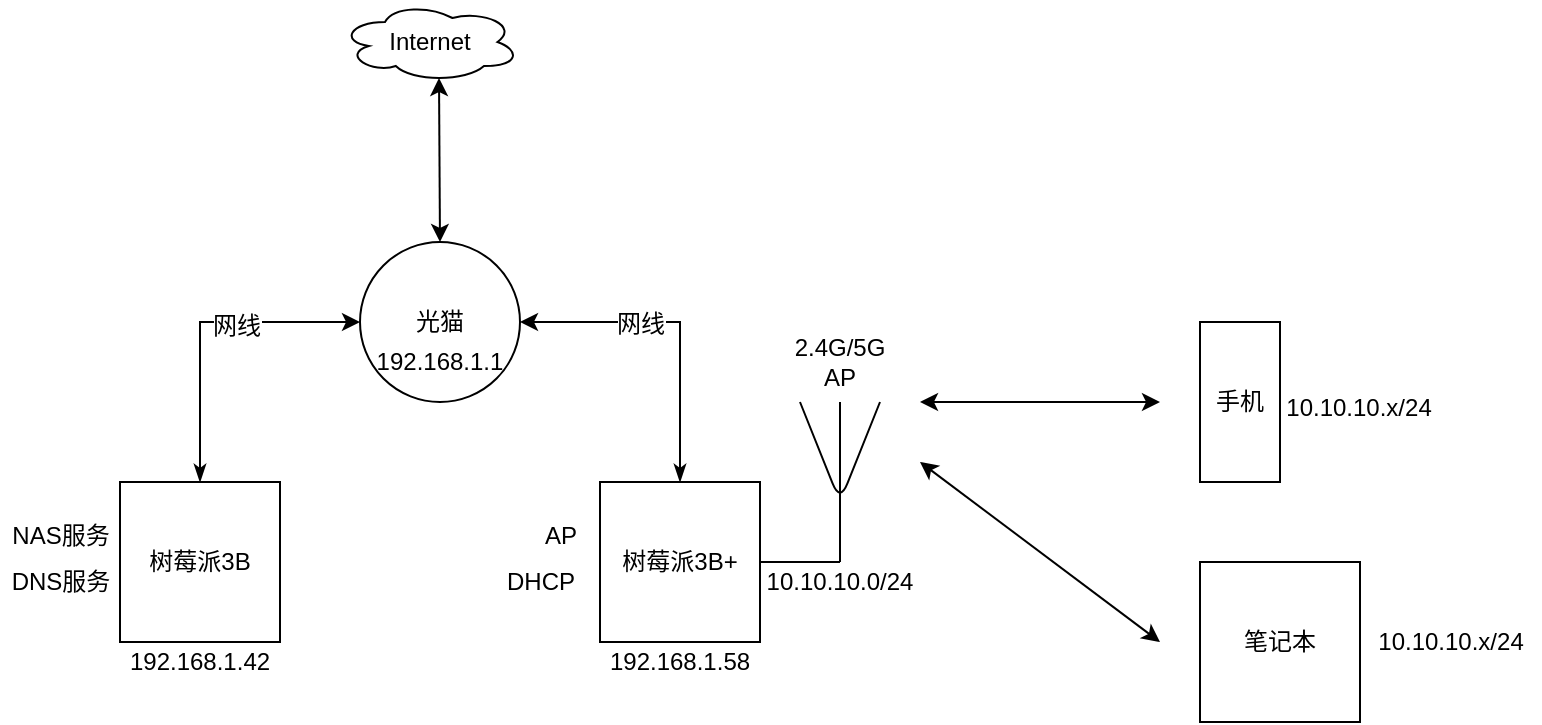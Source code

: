 <mxfile version="12.7.6" type="github" pages="3">
  <diagram id="Ho8N4EeAJC9536Kt4F_t" name="透明上网">
    <mxGraphModel dx="1186" dy="709" grid="1" gridSize="10" guides="1" tooltips="1" connect="1" arrows="1" fold="1" page="1" pageScale="1" pageWidth="1169" pageHeight="1654" math="0" shadow="0">
      <root>
        <mxCell id="klfLezQ_2T4cTrjZRQ1h-0" />
        <mxCell id="klfLezQ_2T4cTrjZRQ1h-1" parent="klfLezQ_2T4cTrjZRQ1h-0" />
        <mxCell id="klfLezQ_2T4cTrjZRQ1h-2" value="光猫" style="ellipse;whiteSpace=wrap;html=1;aspect=fixed;" parent="klfLezQ_2T4cTrjZRQ1h-1" vertex="1">
          <mxGeometry x="280" y="200" width="80" height="80" as="geometry" />
        </mxCell>
        <mxCell id="klfLezQ_2T4cTrjZRQ1h-3" value="Internet" style="ellipse;shape=cloud;whiteSpace=wrap;html=1;" parent="klfLezQ_2T4cTrjZRQ1h-1" vertex="1">
          <mxGeometry x="270" y="80" width="90" height="40" as="geometry" />
        </mxCell>
        <mxCell id="klfLezQ_2T4cTrjZRQ1h-5" value="" style="endArrow=classic;startArrow=classic;html=1;exitX=0.5;exitY=0;exitDx=0;exitDy=0;entryX=0.55;entryY=0.95;entryDx=0;entryDy=0;entryPerimeter=0;" parent="klfLezQ_2T4cTrjZRQ1h-1" source="klfLezQ_2T4cTrjZRQ1h-2" target="klfLezQ_2T4cTrjZRQ1h-3" edge="1">
          <mxGeometry width="50" height="50" relative="1" as="geometry">
            <mxPoint x="250" y="200" as="sourcePoint" />
            <mxPoint x="300" y="150" as="targetPoint" />
          </mxGeometry>
        </mxCell>
        <mxCell id="klfLezQ_2T4cTrjZRQ1h-8" style="edgeStyle=orthogonalEdgeStyle;rounded=0;orthogonalLoop=1;jettySize=auto;html=1;exitX=0.5;exitY=0;exitDx=0;exitDy=0;entryX=0;entryY=0.5;entryDx=0;entryDy=0;startArrow=classicThin;startFill=1;" parent="klfLezQ_2T4cTrjZRQ1h-1" source="klfLezQ_2T4cTrjZRQ1h-6" target="klfLezQ_2T4cTrjZRQ1h-2" edge="1">
          <mxGeometry relative="1" as="geometry" />
        </mxCell>
        <mxCell id="klfLezQ_2T4cTrjZRQ1h-11" value="网线" style="text;html=1;align=center;verticalAlign=middle;resizable=0;points=[];labelBackgroundColor=#ffffff;" parent="klfLezQ_2T4cTrjZRQ1h-8" vertex="1" connectable="0">
          <mxGeometry x="-0.025" y="-18" relative="1" as="geometry">
            <mxPoint as="offset" />
          </mxGeometry>
        </mxCell>
        <mxCell id="klfLezQ_2T4cTrjZRQ1h-6" value="树莓派3B" style="whiteSpace=wrap;html=1;aspect=fixed;" parent="klfLezQ_2T4cTrjZRQ1h-1" vertex="1">
          <mxGeometry x="160" y="320" width="80" height="80" as="geometry" />
        </mxCell>
        <mxCell id="klfLezQ_2T4cTrjZRQ1h-9" style="edgeStyle=orthogonalEdgeStyle;rounded=0;orthogonalLoop=1;jettySize=auto;html=1;exitX=0.5;exitY=0;exitDx=0;exitDy=0;entryX=1;entryY=0.5;entryDx=0;entryDy=0;startArrow=classicThin;startFill=1;" parent="klfLezQ_2T4cTrjZRQ1h-1" source="klfLezQ_2T4cTrjZRQ1h-7" target="klfLezQ_2T4cTrjZRQ1h-2" edge="1">
          <mxGeometry relative="1" as="geometry" />
        </mxCell>
        <mxCell id="klfLezQ_2T4cTrjZRQ1h-10" value="网线" style="text;html=1;align=center;verticalAlign=middle;resizable=0;points=[];labelBackgroundColor=#ffffff;" parent="klfLezQ_2T4cTrjZRQ1h-9" vertex="1" connectable="0">
          <mxGeometry x="-0.013" y="20" relative="1" as="geometry">
            <mxPoint as="offset" />
          </mxGeometry>
        </mxCell>
        <mxCell id="klfLezQ_2T4cTrjZRQ1h-7" value="树莓派3B+" style="whiteSpace=wrap;html=1;aspect=fixed;" parent="klfLezQ_2T4cTrjZRQ1h-1" vertex="1">
          <mxGeometry x="400" y="320" width="80" height="80" as="geometry" />
        </mxCell>
        <mxCell id="klfLezQ_2T4cTrjZRQ1h-12" value="192.168.1.1" style="text;html=1;strokeColor=none;fillColor=none;align=center;verticalAlign=middle;whiteSpace=wrap;rounded=0;" parent="klfLezQ_2T4cTrjZRQ1h-1" vertex="1">
          <mxGeometry x="300" y="250" width="40" height="20" as="geometry" />
        </mxCell>
        <mxCell id="klfLezQ_2T4cTrjZRQ1h-13" value="192.168.1.42" style="text;html=1;strokeColor=none;fillColor=none;align=center;verticalAlign=middle;whiteSpace=wrap;rounded=0;" parent="klfLezQ_2T4cTrjZRQ1h-1" vertex="1">
          <mxGeometry x="180" y="400" width="40" height="20" as="geometry" />
        </mxCell>
        <mxCell id="klfLezQ_2T4cTrjZRQ1h-14" value="192.168.1.58" style="text;html=1;strokeColor=none;fillColor=none;align=center;verticalAlign=middle;whiteSpace=wrap;rounded=0;" parent="klfLezQ_2T4cTrjZRQ1h-1" vertex="1">
          <mxGeometry x="420" y="400" width="40" height="20" as="geometry" />
        </mxCell>
        <mxCell id="klfLezQ_2T4cTrjZRQ1h-15" value="" style="endArrow=none;html=1;exitX=1;exitY=0.5;exitDx=0;exitDy=0;" parent="klfLezQ_2T4cTrjZRQ1h-1" source="klfLezQ_2T4cTrjZRQ1h-7" edge="1">
          <mxGeometry width="50" height="50" relative="1" as="geometry">
            <mxPoint x="480" y="380" as="sourcePoint" />
            <mxPoint x="520" y="360" as="targetPoint" />
          </mxGeometry>
        </mxCell>
        <mxCell id="klfLezQ_2T4cTrjZRQ1h-16" value="" style="endArrow=none;html=1;" parent="klfLezQ_2T4cTrjZRQ1h-1" edge="1">
          <mxGeometry width="50" height="50" relative="1" as="geometry">
            <mxPoint x="520" y="360" as="sourcePoint" />
            <mxPoint x="520" y="280" as="targetPoint" />
          </mxGeometry>
        </mxCell>
        <mxCell id="klfLezQ_2T4cTrjZRQ1h-18" value="" style="endArrow=none;html=1;" parent="klfLezQ_2T4cTrjZRQ1h-1" edge="1">
          <mxGeometry width="50" height="50" relative="1" as="geometry">
            <mxPoint x="500" y="280" as="sourcePoint" />
            <mxPoint x="540" y="280" as="targetPoint" />
            <Array as="points">
              <mxPoint x="520" y="330" />
            </Array>
          </mxGeometry>
        </mxCell>
        <mxCell id="klfLezQ_2T4cTrjZRQ1h-19" value="2.4G/5G &lt;br&gt;AP" style="text;html=1;strokeColor=none;fillColor=none;align=center;verticalAlign=middle;whiteSpace=wrap;rounded=0;" parent="klfLezQ_2T4cTrjZRQ1h-1" vertex="1">
          <mxGeometry x="500" y="250" width="40" height="20" as="geometry" />
        </mxCell>
        <mxCell id="klfLezQ_2T4cTrjZRQ1h-22" value="10.10.10.0/24" style="text;html=1;strokeColor=none;fillColor=none;align=center;verticalAlign=middle;whiteSpace=wrap;rounded=0;" parent="klfLezQ_2T4cTrjZRQ1h-1" vertex="1">
          <mxGeometry x="500" y="360" width="40" height="20" as="geometry" />
        </mxCell>
        <mxCell id="klfLezQ_2T4cTrjZRQ1h-23" value="手机" style="rounded=0;whiteSpace=wrap;html=1;" parent="klfLezQ_2T4cTrjZRQ1h-1" vertex="1">
          <mxGeometry x="700" y="240" width="40" height="80" as="geometry" />
        </mxCell>
        <mxCell id="klfLezQ_2T4cTrjZRQ1h-24" value="笔记本" style="whiteSpace=wrap;html=1;aspect=fixed;" parent="klfLezQ_2T4cTrjZRQ1h-1" vertex="1">
          <mxGeometry x="700" y="360" width="80" height="80" as="geometry" />
        </mxCell>
        <mxCell id="klfLezQ_2T4cTrjZRQ1h-26" value="" style="endArrow=classic;startArrow=classic;html=1;" parent="klfLezQ_2T4cTrjZRQ1h-1" edge="1">
          <mxGeometry width="50" height="50" relative="1" as="geometry">
            <mxPoint x="560" y="280" as="sourcePoint" />
            <mxPoint x="680" y="280" as="targetPoint" />
          </mxGeometry>
        </mxCell>
        <mxCell id="klfLezQ_2T4cTrjZRQ1h-27" value="" style="endArrow=classic;startArrow=classic;html=1;" parent="klfLezQ_2T4cTrjZRQ1h-1" edge="1">
          <mxGeometry width="50" height="50" relative="1" as="geometry">
            <mxPoint x="560" y="310" as="sourcePoint" />
            <mxPoint x="680" y="400" as="targetPoint" />
          </mxGeometry>
        </mxCell>
        <mxCell id="klfLezQ_2T4cTrjZRQ1h-28" value="10.10.10.x/24" style="text;html=1;align=center;verticalAlign=middle;resizable=0;points=[];autosize=1;" parent="klfLezQ_2T4cTrjZRQ1h-1" vertex="1">
          <mxGeometry x="734" y="273" width="90" height="20" as="geometry" />
        </mxCell>
        <mxCell id="klfLezQ_2T4cTrjZRQ1h-29" value="10.10.10.x/24" style="text;html=1;align=center;verticalAlign=middle;resizable=0;points=[];autosize=1;" parent="klfLezQ_2T4cTrjZRQ1h-1" vertex="1">
          <mxGeometry x="780" y="390" width="90" height="20" as="geometry" />
        </mxCell>
        <mxCell id="klfLezQ_2T4cTrjZRQ1h-34" value="NAS服务" style="text;html=1;align=center;verticalAlign=middle;resizable=0;points=[];autosize=1;" parent="klfLezQ_2T4cTrjZRQ1h-1" vertex="1">
          <mxGeometry x="100" y="337" width="60" height="20" as="geometry" />
        </mxCell>
        <mxCell id="klfLezQ_2T4cTrjZRQ1h-35" value="DNS服务" style="text;html=1;align=center;verticalAlign=middle;resizable=0;points=[];autosize=1;" parent="klfLezQ_2T4cTrjZRQ1h-1" vertex="1">
          <mxGeometry x="100" y="360" width="60" height="20" as="geometry" />
        </mxCell>
        <mxCell id="klfLezQ_2T4cTrjZRQ1h-36" value="AP" style="text;html=1;align=center;verticalAlign=middle;resizable=0;points=[];autosize=1;" parent="klfLezQ_2T4cTrjZRQ1h-1" vertex="1">
          <mxGeometry x="365" y="337" width="30" height="20" as="geometry" />
        </mxCell>
        <mxCell id="klfLezQ_2T4cTrjZRQ1h-39" value="DHCP" style="text;html=1;align=center;verticalAlign=middle;resizable=0;points=[];autosize=1;" parent="klfLezQ_2T4cTrjZRQ1h-1" vertex="1">
          <mxGeometry x="345" y="360" width="50" height="20" as="geometry" />
        </mxCell>
      </root>
    </mxGraphModel>
  </diagram>
  <diagram id="70CzTNJzPNa80F-RPJiq" name="SCADA总览">
    <mxGraphModel dx="1186" dy="709" grid="1" gridSize="10" guides="1" tooltips="1" connect="1" arrows="1" fold="1" page="1" pageScale="1" pageWidth="1169" pageHeight="1654" math="0" shadow="0">
      <root>
        <mxCell id="0" />
        <mxCell id="1" parent="0" />
        <mxCell id="4IvTUrVCET20nHq62nAl-128" value="" style="rounded=0;whiteSpace=wrap;html=1;strokeColor=#000000;fillColor=#ffffff;fontSize=13;fontColor=#000000;align=left;" parent="1" vertex="1">
          <mxGeometry x="640" y="680" width="280" height="200" as="geometry" />
        </mxCell>
        <mxCell id="4IvTUrVCET20nHq62nAl-6" value="历史数据库" style="shape=cylinder;whiteSpace=wrap;html=1;boundedLbl=1;backgroundOutline=1;fillColor=#cce5ff;strokeColor=#36393d;fontSize=10;" parent="1" vertex="1">
          <mxGeometry x="170" y="860" width="80" height="60" as="geometry" />
        </mxCell>
        <mxCell id="4IvTUrVCET20nHq62nAl-30" value="数据总线1～n" style="text;html=1;strokeColor=none;fillColor=none;align=center;verticalAlign=middle;whiteSpace=wrap;rounded=0;fontSize=11;" parent="1" vertex="1">
          <mxGeometry x="40" y="580" width="90" height="20" as="geometry" />
        </mxCell>
        <mxCell id="4IvTUrVCET20nHq62nAl-36" value="消息交换总线" style="text;html=1;strokeColor=none;fillColor=none;align=center;verticalAlign=middle;whiteSpace=wrap;rounded=0;fontSize=11;" parent="1" vertex="1">
          <mxGeometry x="40" y="500" width="80" height="20" as="geometry" />
        </mxCell>
        <mxCell id="4IvTUrVCET20nHq62nAl-46" value="" style="shape=link;html=1;startArrow=classicThin;startFill=1;endArrow=classicThin;endFill=1;strokeColor=#b85450;fontSize=13;fillColor=#f8cecc;strokeWidth=2;" parent="1" edge="1">
          <mxGeometry width="50" height="50" relative="1" as="geometry">
            <mxPoint x="80" y="520" as="sourcePoint" />
            <mxPoint x="960" y="520" as="targetPoint" />
          </mxGeometry>
        </mxCell>
        <mxCell id="4IvTUrVCET20nHq62nAl-47" value="" style="endArrow=classic;html=1;strokeColor=#000000;fontSize=13;exitX=0.75;exitY=0;exitDx=0;exitDy=0;strokeWidth=2;" parent="1" source="4IvTUrVCET20nHq62nAl-26" edge="1">
          <mxGeometry width="50" height="50" relative="1" as="geometry">
            <mxPoint x="700" y="710" as="sourcePoint" />
            <mxPoint x="720" y="600" as="targetPoint" />
          </mxGeometry>
        </mxCell>
        <mxCell id="4IvTUrVCET20nHq62nAl-51" value="" style="endArrow=classic;startArrow=classic;html=1;strokeColor=#000000;fontSize=13;exitX=0.75;exitY=0;exitDx=0;exitDy=0;strokeWidth=2;" parent="1" source="4IvTUrVCET20nHq62nAl-5" edge="1">
          <mxGeometry width="50" height="50" relative="1" as="geometry">
            <mxPoint x="780" y="690" as="sourcePoint" />
            <mxPoint x="800" y="600" as="targetPoint" />
          </mxGeometry>
        </mxCell>
        <mxCell id="4IvTUrVCET20nHq62nAl-52" value="" style="endArrow=classic;startArrow=classic;html=1;strokeColor=#000000;fontSize=13;exitX=0.75;exitY=0;exitDx=0;exitDy=0;strokeWidth=2;" parent="1" source="4IvTUrVCET20nHq62nAl-4" edge="1">
          <mxGeometry width="50" height="50" relative="1" as="geometry">
            <mxPoint x="860" y="690" as="sourcePoint" />
            <mxPoint x="880" y="600" as="targetPoint" />
          </mxGeometry>
        </mxCell>
        <mxCell id="4IvTUrVCET20nHq62nAl-94" style="edgeStyle=orthogonalEdgeStyle;rounded=0;jumpStyle=arc;jumpSize=12;orthogonalLoop=1;jettySize=auto;html=1;exitX=0.5;exitY=1;exitDx=0;exitDy=0;entryX=0.25;entryY=0;entryDx=0;entryDy=0;startArrow=classicThin;startFill=1;endArrow=classicThin;endFill=1;strokeColor=#d79b00;fontSize=12;fillColor=#ffe6cc;strokeWidth=2;" parent="1" source="4IvTUrVCET20nHq62nAl-53" edge="1">
          <mxGeometry relative="1" as="geometry">
            <mxPoint x="160" y="760" as="targetPoint" />
          </mxGeometry>
        </mxCell>
        <mxCell id="4IvTUrVCET20nHq62nAl-54" value="" style="endArrow=classic;html=1;strokeColor=#000000;fontSize=13;entryX=0.25;entryY=0;entryDx=0;entryDy=0;strokeWidth=2;" parent="1" target="4IvTUrVCET20nHq62nAl-53" edge="1">
          <mxGeometry width="50" height="50" relative="1" as="geometry">
            <mxPoint x="140" y="600" as="sourcePoint" />
            <mxPoint x="230" y="620" as="targetPoint" />
          </mxGeometry>
        </mxCell>
        <mxCell id="4IvTUrVCET20nHq62nAl-93" style="edgeStyle=orthogonalEdgeStyle;rounded=0;jumpStyle=arc;jumpSize=12;orthogonalLoop=1;jettySize=auto;html=1;exitX=0.5;exitY=1;exitDx=0;exitDy=0;entryX=0.75;entryY=0;entryDx=0;entryDy=0;startArrow=classicThin;startFill=1;endArrow=classicThin;endFill=1;strokeColor=#d79b00;fontSize=12;fillColor=#ffe6cc;strokeWidth=2;" parent="1" source="4IvTUrVCET20nHq62nAl-55" edge="1">
          <mxGeometry relative="1" as="geometry">
            <mxPoint x="280" y="760" as="targetPoint" />
          </mxGeometry>
        </mxCell>
        <mxCell id="4IvTUrVCET20nHq62nAl-84" style="edgeStyle=orthogonalEdgeStyle;rounded=0;jumpStyle=arc;jumpSize=12;orthogonalLoop=1;jettySize=auto;html=1;exitX=0.25;exitY=0;exitDx=0;exitDy=0;entryX=0.25;entryY=1;entryDx=0;entryDy=0;startArrow=classicThin;startFill=1;endArrow=classicThin;endFill=1;strokeColor=#97D077;fontSize=21;fillColor=#cdeb8b;strokeWidth=2;" parent="1" source="4IvTUrVCET20nHq62nAl-66" target="4IvTUrVCET20nHq62nAl-78" edge="1">
          <mxGeometry relative="1" as="geometry" />
        </mxCell>
        <mxCell id="4IvTUrVCET20nHq62nAl-87" value="http" style="text;html=1;align=center;verticalAlign=middle;resizable=0;points=[];labelBackgroundColor=#ffffff;fontSize=12;fontColor=#97D077;" parent="4IvTUrVCET20nHq62nAl-84" vertex="1" connectable="0">
          <mxGeometry x="0.314" y="2" relative="1" as="geometry">
            <mxPoint x="2" y="9" as="offset" />
          </mxGeometry>
        </mxCell>
        <mxCell id="4IvTUrVCET20nHq62nAl-66" value="HMI" style="rounded=1;whiteSpace=wrap;html=1;strokeColor=#000000;fillColor=#ffffff;fontSize=21;" parent="1" vertex="1">
          <mxGeometry x="440" y="880" width="160" height="40" as="geometry" />
        </mxCell>
        <mxCell id="4IvTUrVCET20nHq62nAl-68" value="" style="shape=link;html=1;startArrow=classicThin;startFill=1;endArrow=classicThin;endFill=1;strokeColor=#000000;fontSize=10;strokeWidth=2;" parent="1" edge="1">
          <mxGeometry width="50" height="50" relative="1" as="geometry">
            <mxPoint x="960" y="600" as="sourcePoint" />
            <mxPoint x="80" y="600" as="targetPoint" />
          </mxGeometry>
        </mxCell>
        <mxCell id="4IvTUrVCET20nHq62nAl-89" value="" style="shape=umlActor;verticalLabelPosition=bottom;labelBackgroundColor=#ffffff;verticalAlign=top;html=1;outlineConnect=0;strokeColor=#000000;fillColor=#ffffff;fontSize=12;" parent="1" vertex="1">
          <mxGeometry x="450" y="890" width="10" height="20" as="geometry" />
        </mxCell>
        <mxCell id="4IvTUrVCET20nHq62nAl-56" value="" style="endArrow=classic;html=1;strokeColor=#b85450;fontSize=11;entryX=0.5;entryY=0;entryDx=0;entryDy=0;fillColor=#f8cecc;jumpStyle=arc;jumpSize=12;startArrow=classicThin;startFill=1;strokeWidth=2;" parent="1" target="4IvTUrVCET20nHq62nAl-55" edge="1">
          <mxGeometry width="50" height="50" relative="1" as="geometry">
            <mxPoint x="280" y="520" as="sourcePoint" />
            <mxPoint x="300" y="610" as="targetPoint" />
          </mxGeometry>
        </mxCell>
        <mxCell id="4IvTUrVCET20nHq62nAl-48" value="" style="endArrow=classic;startArrow=classic;html=1;strokeColor=#b85450;fontSize=13;exitX=0.75;exitY=0;exitDx=0;exitDy=0;fillColor=#f8cecc;jumpStyle=arc;jumpSize=12;strokeWidth=2;" parent="1" source="4IvTUrVCET20nHq62nAl-128" edge="1">
          <mxGeometry width="50" height="50" relative="1" as="geometry">
            <mxPoint x="620" y="700" as="sourcePoint" />
            <mxPoint x="850" y="520" as="targetPoint" />
          </mxGeometry>
        </mxCell>
        <mxCell id="4IvTUrVCET20nHq62nAl-92" style="edgeStyle=orthogonalEdgeStyle;rounded=0;jumpStyle=arc;jumpSize=12;orthogonalLoop=1;jettySize=auto;html=1;exitX=0;exitY=0.5;exitDx=0;exitDy=0;entryX=1;entryY=0.5;entryDx=0;entryDy=0;startArrow=classicThin;startFill=1;endArrow=classicThin;endFill=1;strokeColor=#d79b00;fontSize=12;fillColor=#ffe6cc;strokeWidth=2;" parent="1" source="4IvTUrVCET20nHq62nAl-78" target="4IvTUrVCET20nHq62nAl-95" edge="1">
          <mxGeometry relative="1" as="geometry">
            <mxPoint x="340" y="780" as="targetPoint" />
          </mxGeometry>
        </mxCell>
        <mxCell id="4IvTUrVCET20nHq62nAl-96" style="edgeStyle=orthogonalEdgeStyle;rounded=0;jumpStyle=arc;jumpSize=12;orthogonalLoop=1;jettySize=auto;html=1;exitX=0.5;exitY=1;exitDx=0;exitDy=0;entryX=0.5;entryY=0;entryDx=0;entryDy=0;startArrow=classicThin;startFill=1;endArrow=classicThin;endFill=1;strokeColor=#7EA6E0;fontSize=12;fillColor=#cce5ff;strokeWidth=2;" parent="1" source="4IvTUrVCET20nHq62nAl-95" target="4IvTUrVCET20nHq62nAl-6" edge="1">
          <mxGeometry relative="1" as="geometry" />
        </mxCell>
        <mxCell id="4IvTUrVCET20nHq62nAl-95" value="ORM数据库模型" style="shape=parallelogram;perimeter=parallelogramPerimeter;whiteSpace=wrap;html=1;strokeColor=#d79b00;fillColor=#ffe6cc;fontSize=12;" parent="1" vertex="1">
          <mxGeometry x="110" y="760" width="200" height="40" as="geometry" />
        </mxCell>
        <mxCell id="4IvTUrVCET20nHq62nAl-97" value="" style="endArrow=classic;startArrow=classic;html=1;strokeColor=#b85450;fontSize=12;exitX=0.5;exitY=0;exitDx=0;exitDy=0;fillColor=#f8cecc;jumpStyle=arc;jumpSize=12;strokeWidth=2;" parent="1" source="4IvTUrVCET20nHq62nAl-53" edge="1">
          <mxGeometry width="50" height="50" relative="1" as="geometry">
            <mxPoint x="170" y="610" as="sourcePoint" />
            <mxPoint x="160" y="520" as="targetPoint" />
          </mxGeometry>
        </mxCell>
        <mxCell id="4IvTUrVCET20nHq62nAl-110" value="" style="shape=link;html=1;startArrow=classicThin;startFill=1;endArrow=classicThin;endFill=1;strokeColor=#7EA6E0;strokeWidth=2;fontSize=10;fontColor=#97D077;fillColor=#cdeb8b;" parent="1" edge="1">
          <mxGeometry width="50" height="50" relative="1" as="geometry">
            <mxPoint x="960" y="440" as="sourcePoint" />
            <mxPoint x="80" y="440" as="targetPoint" />
          </mxGeometry>
        </mxCell>
        <mxCell id="4IvTUrVCET20nHq62nAl-111" value="日志总线" style="text;html=1;strokeColor=none;fillColor=none;align=center;verticalAlign=middle;whiteSpace=wrap;rounded=0;fontSize=10;fontColor=#000000;" parent="1" vertex="1">
          <mxGeometry x="70" y="420" width="50" height="20" as="geometry" />
        </mxCell>
        <mxCell id="4IvTUrVCET20nHq62nAl-113" value="" style="group" parent="1" vertex="1" connectable="0">
          <mxGeometry x="200" y="320" width="80" height="40" as="geometry" />
        </mxCell>
        <mxCell id="4IvTUrVCET20nHq62nAl-98" value="任务管理器" style="rounded=0;whiteSpace=wrap;html=1;strokeColor=#000000;fillColor=#ffffff;fontSize=10;" parent="4IvTUrVCET20nHq62nAl-113" vertex="1">
          <mxGeometry width="80" height="40" as="geometry" />
        </mxCell>
        <mxCell id="4IvTUrVCET20nHq62nAl-103" value="" style="rounded=0;whiteSpace=wrap;html=1;strokeColor=#7700CC;fillColor=#9933FF;fontSize=12;fontColor=#ffffff;" parent="4IvTUrVCET20nHq62nAl-113" vertex="1">
          <mxGeometry width="10" height="10" as="geometry" />
        </mxCell>
        <mxCell id="4IvTUrVCET20nHq62nAl-114" value="" style="group" parent="1" vertex="1" connectable="0">
          <mxGeometry x="120" y="680" width="80" height="40" as="geometry" />
        </mxCell>
        <mxCell id="4IvTUrVCET20nHq62nAl-53" value="&lt;p style=&quot;line-height: 0%&quot;&gt;&lt;br&gt;&lt;/p&gt;&lt;p style=&quot;line-height: 100%&quot;&gt;数据点采集器&lt;br style=&quot;font-size: 10px&quot;&gt;1～n&lt;/p&gt;" style="rounded=0;whiteSpace=wrap;html=1;strokeColor=#000000;fillColor=#ffffff;fontSize=10;spacing=2;" parent="4IvTUrVCET20nHq62nAl-114" vertex="1">
          <mxGeometry width="80" height="40" as="geometry" />
        </mxCell>
        <mxCell id="4IvTUrVCET20nHq62nAl-104" value="" style="rounded=0;whiteSpace=wrap;html=1;strokeColor=none;fillColor=#7EA6E0;fontSize=12;fontColor=#ffffff;" parent="4IvTUrVCET20nHq62nAl-114" vertex="1">
          <mxGeometry width="10" height="10" as="geometry" />
        </mxCell>
        <mxCell id="4IvTUrVCET20nHq62nAl-115" value="" style="group" parent="1" vertex="1" connectable="0">
          <mxGeometry x="240" y="680" width="80" height="40" as="geometry" />
        </mxCell>
        <mxCell id="4IvTUrVCET20nHq62nAl-55" value="数据点监视器" style="rounded=0;whiteSpace=wrap;html=1;strokeColor=#000000;fillColor=#ffffff;fontSize=10;" parent="4IvTUrVCET20nHq62nAl-115" vertex="1">
          <mxGeometry width="80" height="40" as="geometry" />
        </mxCell>
        <mxCell id="4IvTUrVCET20nHq62nAl-105" value="" style="rounded=0;whiteSpace=wrap;html=1;strokeColor=none;fillColor=#7EA6E0;fontSize=12;fontColor=#ffffff;" parent="4IvTUrVCET20nHq62nAl-115" vertex="1">
          <mxGeometry width="10" height="10" as="geometry" />
        </mxCell>
        <mxCell id="4IvTUrVCET20nHq62nAl-116" value="" style="group" parent="1" vertex="1" connectable="0">
          <mxGeometry x="440" y="740" width="160" height="80" as="geometry" />
        </mxCell>
        <mxCell id="4IvTUrVCET20nHq62nAl-86" value="" style="group" parent="4IvTUrVCET20nHq62nAl-116" vertex="1" connectable="0">
          <mxGeometry width="160" height="80" as="geometry" />
        </mxCell>
        <mxCell id="4IvTUrVCET20nHq62nAl-78" value="" style="rounded=0;whiteSpace=wrap;html=1;strokeColor=#000000;fillColor=#ffffff;fontSize=21;" parent="4IvTUrVCET20nHq62nAl-86" vertex="1">
          <mxGeometry width="160" height="80" as="geometry" />
        </mxCell>
        <mxCell id="4IvTUrVCET20nHq62nAl-79" value="web&amp;nbsp;socket" style="shape=step;perimeter=stepPerimeter;whiteSpace=wrap;html=1;fixedSize=1;strokeColor=#9673a6;fillColor=#e1d5e7;fontSize=13;" parent="4IvTUrVCET20nHq62nAl-86" vertex="1">
          <mxGeometry x="20" y="26.667" width="120" height="26.667" as="geometry" />
        </mxCell>
        <mxCell id="4IvTUrVCET20nHq62nAl-85" value="web server" style="text;html=1;strokeColor=none;fillColor=none;align=center;verticalAlign=middle;whiteSpace=wrap;rounded=0;fontSize=12;" parent="4IvTUrVCET20nHq62nAl-86" vertex="1">
          <mxGeometry x="90" y="60" width="70" height="20" as="geometry" />
        </mxCell>
        <mxCell id="4IvTUrVCET20nHq62nAl-106" value="" style="rounded=0;whiteSpace=wrap;html=1;strokeColor=none;fillColor=#97D077;fontSize=12;" parent="4IvTUrVCET20nHq62nAl-86" vertex="1">
          <mxGeometry width="10" height="10" as="geometry" />
        </mxCell>
        <mxCell id="4IvTUrVCET20nHq62nAl-118" style="edgeStyle=orthogonalEdgeStyle;rounded=0;jumpStyle=arc;jumpSize=12;orthogonalLoop=1;jettySize=auto;html=1;startArrow=classicThin;startFill=1;endArrow=classicThin;endFill=1;strokeColor=#7EA6E0;strokeWidth=2;fontSize=10;fontColor=#000000;dashed=1;dashPattern=1 1;exitX=0.75;exitY=0;exitDx=0;exitDy=0;" parent="1" source="4IvTUrVCET20nHq62nAl-79" edge="1">
          <mxGeometry relative="1" as="geometry">
            <mxPoint x="550" y="440" as="targetPoint" />
            <mxPoint x="600" y="700" as="sourcePoint" />
          </mxGeometry>
        </mxCell>
        <mxCell id="4IvTUrVCET20nHq62nAl-119" style="edgeStyle=orthogonalEdgeStyle;rounded=0;jumpStyle=arc;jumpSize=12;orthogonalLoop=1;jettySize=auto;html=1;startArrow=none;startFill=0;endArrow=classicThin;endFill=1;strokeColor=#7EA6E0;strokeWidth=2;fontSize=10;fontColor=#000000;exitX=0.75;exitY=0;exitDx=0;exitDy=0;" parent="1" source="4IvTUrVCET20nHq62nAl-53" edge="1">
          <mxGeometry relative="1" as="geometry">
            <mxPoint x="180" y="440" as="targetPoint" />
            <mxPoint x="130" y="660" as="sourcePoint" />
          </mxGeometry>
        </mxCell>
        <mxCell id="4IvTUrVCET20nHq62nAl-121" style="edgeStyle=orthogonalEdgeStyle;rounded=0;jumpStyle=arc;jumpSize=12;orthogonalLoop=1;jettySize=auto;html=1;exitX=0.75;exitY=0;exitDx=0;exitDy=0;startArrow=none;startFill=0;endArrow=classicThin;endFill=1;strokeColor=#7EA6E0;strokeWidth=2;fontSize=10;fontColor=#000000;" parent="1" source="4IvTUrVCET20nHq62nAl-55" edge="1">
          <mxGeometry relative="1" as="geometry">
            <mxPoint x="300" y="440" as="targetPoint" />
          </mxGeometry>
        </mxCell>
        <mxCell id="4IvTUrVCET20nHq62nAl-123" value="" style="rounded=0;whiteSpace=wrap;html=1;strokeColor=none;fillColor=#aa00ff;fontSize=12;fontColor=#ffffff;" parent="1" vertex="1">
          <mxGeometry x="770" y="325" width="40" height="10" as="geometry" />
        </mxCell>
        <mxCell id="4IvTUrVCET20nHq62nAl-124" value="内建任务" style="text;html=1;strokeColor=none;fillColor=none;align=left;verticalAlign=middle;whiteSpace=wrap;rounded=0;fontSize=10;fontColor=#000000;" parent="1" vertex="1">
          <mxGeometry x="820" y="320" width="60" height="20" as="geometry" />
        </mxCell>
        <mxCell id="4IvTUrVCET20nHq62nAl-125" value="" style="rounded=0;whiteSpace=wrap;html=1;strokeColor=none;fillColor=#7EA6E0;fontSize=12;fontColor=#ffffff;" parent="1" vertex="1">
          <mxGeometry x="770" y="345" width="40" height="10" as="geometry" />
        </mxCell>
        <mxCell id="4IvTUrVCET20nHq62nAl-126" value="核心任务" style="text;html=1;strokeColor=none;fillColor=none;align=left;verticalAlign=middle;whiteSpace=wrap;rounded=0;fontSize=10;fontColor=#000000;" parent="1" vertex="1">
          <mxGeometry x="820" y="340" width="60" height="20" as="geometry" />
        </mxCell>
        <mxCell id="4IvTUrVCET20nHq62nAl-72" style="edgeStyle=orthogonalEdgeStyle;rounded=0;orthogonalLoop=1;jettySize=auto;html=1;startArrow=classicThin;startFill=1;endArrow=classicThin;endFill=1;strokeColor=#b85450;fontSize=13;fillColor=#f8cecc;jumpStyle=arc;exitX=0.5;exitY=0;exitDx=0;exitDy=0;jumpSize=12;strokeWidth=2;" parent="1" source="4IvTUrVCET20nHq62nAl-79" edge="1">
          <mxGeometry relative="1" as="geometry">
            <mxPoint x="520" y="520" as="targetPoint" />
            <mxPoint x="510" y="680" as="sourcePoint" />
          </mxGeometry>
        </mxCell>
        <mxCell id="4IvTUrVCET20nHq62nAl-69" style="edgeStyle=orthogonalEdgeStyle;rounded=0;orthogonalLoop=1;jettySize=auto;html=1;exitX=0.25;exitY=0;exitDx=0;exitDy=0;startArrow=classicThin;startFill=1;endArrow=classicThin;endFill=1;strokeColor=#000000;fontSize=10;strokeWidth=2;" parent="1" source="4IvTUrVCET20nHq62nAl-79" edge="1">
          <mxGeometry relative="1" as="geometry">
            <mxPoint x="490" y="600" as="targetPoint" />
            <mxPoint x="450" y="680" as="sourcePoint" />
          </mxGeometry>
        </mxCell>
        <mxCell id="4IvTUrVCET20nHq62nAl-90" value="" style="group" parent="1" vertex="1" connectable="0">
          <mxGeometry x="660" y="720" width="240" height="120" as="geometry" />
        </mxCell>
        <mxCell id="4IvTUrVCET20nHq62nAl-61" value="数据源1～n" style="rounded=0;whiteSpace=wrap;html=1;strokeColor=#000000;fillColor=#ffffff;fontSize=10;" parent="4IvTUrVCET20nHq62nAl-90" vertex="1">
          <mxGeometry y="80" width="240" height="40" as="geometry" />
        </mxCell>
        <mxCell id="4IvTUrVCET20nHq62nAl-26" value="采集模块" style="rounded=0;whiteSpace=wrap;html=1;" parent="4IvTUrVCET20nHq62nAl-90" vertex="1">
          <mxGeometry width="80" height="40" as="geometry" />
        </mxCell>
        <mxCell id="4IvTUrVCET20nHq62nAl-28" value="" style="group;" parent="4IvTUrVCET20nHq62nAl-90" vertex="1" connectable="0">
          <mxGeometry y="40" width="240" height="40" as="geometry" />
        </mxCell>
        <mxCell id="4IvTUrVCET20nHq62nAl-3" value="" style="rounded=0;whiteSpace=wrap;html=1;" parent="4IvTUrVCET20nHq62nAl-28" vertex="1">
          <mxGeometry width="240" height="40" as="geometry" />
        </mxCell>
        <mxCell id="4IvTUrVCET20nHq62nAl-16" value="&lt;span style=&quot;white-space: normal; font-size: 10px;&quot;&gt;通讯协议&lt;/span&gt;" style="shape=hexagon;perimeter=hexagonPerimeter2;whiteSpace=wrap;html=1;size=0.286;fontSize=10;" parent="4IvTUrVCET20nHq62nAl-28" vertex="1">
          <mxGeometry x="85.71" y="8.33" width="68.57" height="25.56" as="geometry" />
        </mxCell>
        <mxCell id="4IvTUrVCET20nHq62nAl-19" value="&lt;span style=&quot;white-space: normal ; font-size: 10px&quot;&gt;通讯参数&lt;/span&gt;" style="shape=note;whiteSpace=wrap;html=1;backgroundOutline=1;darkOpacity=0.05;size=10;fontSize=10;" parent="4IvTUrVCET20nHq62nAl-28" vertex="1">
          <mxGeometry x="170" y="8.33" width="57.14" height="25.56" as="geometry" />
        </mxCell>
        <mxCell id="4IvTUrVCET20nHq62nAl-25" value="&lt;span style=&quot;white-space: normal; font-size: 10px;&quot;&gt;硬件接口&lt;/span&gt;" style="rhombus;whiteSpace=wrap;html=1;fontSize=10;" parent="4IvTUrVCET20nHq62nAl-28" vertex="1">
          <mxGeometry x="10" y="6.11" width="68.57" height="27.78" as="geometry" />
        </mxCell>
        <mxCell id="4IvTUrVCET20nHq62nAl-5" value="控制模块" style="rounded=0;whiteSpace=wrap;html=1;" parent="4IvTUrVCET20nHq62nAl-90" vertex="1">
          <mxGeometry x="80" width="80" height="40" as="geometry" />
        </mxCell>
        <mxCell id="4IvTUrVCET20nHq62nAl-4" value="监视模块" style="rounded=0;whiteSpace=wrap;html=1;" parent="4IvTUrVCET20nHq62nAl-90" vertex="1">
          <mxGeometry x="160" width="80" height="40" as="geometry" />
        </mxCell>
        <mxCell id="4IvTUrVCET20nHq62nAl-129" value="" style="endArrow=classicThin;startArrow=none;html=1;strokeColor=#7EA6E0;strokeWidth=2;fontSize=13;fontColor=#000000;endSize=6;startSize=6;exitX=0.146;exitY=0.005;exitDx=0;exitDy=0;exitPerimeter=0;startFill=0;endFill=1;jumpStyle=arc;jumpSize=12;" parent="1" source="4IvTUrVCET20nHq62nAl-128" edge="1">
          <mxGeometry width="50" height="50" relative="1" as="geometry">
            <mxPoint x="650" y="540" as="sourcePoint" />
            <mxPoint x="681" y="440" as="targetPoint" />
          </mxGeometry>
        </mxCell>
        <mxCell id="4IvTUrVCET20nHq62nAl-107" value="" style="rounded=0;whiteSpace=wrap;html=1;strokeColor=none;fillColor=#97D077;fontSize=12;" parent="1" vertex="1">
          <mxGeometry x="640" y="680" width="10" height="10" as="geometry" />
        </mxCell>
        <mxCell id="4IvTUrVCET20nHq62nAl-108" style="edgeStyle=orthogonalEdgeStyle;rounded=0;jumpStyle=arc;jumpSize=12;orthogonalLoop=1;jettySize=auto;html=1;exitX=0.25;exitY=1;exitDx=0;exitDy=0;startArrow=classicThin;startFill=1;endArrow=classicThin;endFill=1;strokeColor=#D79B00;fontSize=10;fontColor=#97D077;fillColor=#ffcc99;strokeWidth=2;" parent="1" source="4IvTUrVCET20nHq62nAl-98" edge="1">
          <mxGeometry relative="1" as="geometry">
            <mxPoint x="220" y="760" as="targetPoint" />
            <Array as="points">
              <mxPoint x="220" y="760" />
            </Array>
          </mxGeometry>
        </mxCell>
        <mxCell id="4IvTUrVCET20nHq62nAl-99" value="" style="endArrow=classic;startArrow=classic;html=1;strokeColor=#b85450;fontSize=12;entryX=0.5;entryY=1;entryDx=0;entryDy=0;fillColor=#f8cecc;strokeWidth=2;jumpStyle=arc;jumpSize=12;" parent="1" target="4IvTUrVCET20nHq62nAl-98" edge="1">
          <mxGeometry width="50" height="50" relative="1" as="geometry">
            <mxPoint x="240" y="520" as="sourcePoint" />
            <mxPoint x="260" y="440" as="targetPoint" />
          </mxGeometry>
        </mxCell>
        <mxCell id="4IvTUrVCET20nHq62nAl-83" style="edgeStyle=orthogonalEdgeStyle;rounded=0;jumpStyle=arc;jumpSize=12;orthogonalLoop=1;jettySize=auto;html=1;exitX=0.5;exitY=0;exitDx=0;exitDy=0;entryX=0.5;entryY=1;entryDx=0;entryDy=0;startArrow=classicThin;startFill=1;endArrow=classicThin;endFill=1;strokeColor=#9673a6;fontSize=21;fillColor=#e1d5e7;strokeWidth=2;" parent="1" source="4IvTUrVCET20nHq62nAl-66" target="4IvTUrVCET20nHq62nAl-79" edge="1">
          <mxGeometry relative="1" as="geometry" />
        </mxCell>
        <mxCell id="KnAf25UadshciU3PqoVz-3" style="edgeStyle=orthogonalEdgeStyle;rounded=0;jumpStyle=arc;jumpSize=12;orthogonalLoop=1;jettySize=auto;html=1;exitX=0.25;exitY=0;exitDx=0;exitDy=0;strokeWidth=2;startArrow=classicThin;startFill=1;" parent="1" source="KnAf25UadshciU3PqoVz-1" edge="1">
          <mxGeometry relative="1" as="geometry">
            <mxPoint x="380" y="600" as="targetPoint" />
          </mxGeometry>
        </mxCell>
        <mxCell id="KnAf25UadshciU3PqoVz-5" style="edgeStyle=orthogonalEdgeStyle;rounded=0;jumpStyle=arc;jumpSize=12;orthogonalLoop=1;jettySize=auto;html=1;exitX=0.75;exitY=0;exitDx=0;exitDy=0;strokeWidth=2;fillColor=#dae8fc;strokeColor=#6c8ebf;" parent="1" source="KnAf25UadshciU3PqoVz-1" edge="1">
          <mxGeometry relative="1" as="geometry">
            <mxPoint x="420" y="440" as="targetPoint" />
          </mxGeometry>
        </mxCell>
        <mxCell id="KnAf25UadshciU3PqoVz-6" style="edgeStyle=orthogonalEdgeStyle;rounded=0;jumpStyle=arc;jumpSize=12;orthogonalLoop=1;jettySize=auto;html=1;exitX=0.5;exitY=0;exitDx=0;exitDy=0;startArrow=classicThin;startFill=1;strokeWidth=2;fillColor=#f8cecc;strokeColor=#b85450;" parent="1" source="KnAf25UadshciU3PqoVz-1" edge="1">
          <mxGeometry relative="1" as="geometry">
            <mxPoint x="400" y="520" as="targetPoint" />
          </mxGeometry>
        </mxCell>
        <mxCell id="KnAf25UadshciU3PqoVz-1" value="自动控制器" style="rounded=0;whiteSpace=wrap;html=1;fontSize=10;" parent="1" vertex="1">
          <mxGeometry x="360" y="680" width="80" height="40" as="geometry" />
        </mxCell>
        <mxCell id="KnAf25UadshciU3PqoVz-2" value="" style="rounded=0;whiteSpace=wrap;html=1;strokeColor=none;fillColor=#7EA6E0;fontSize=12;fontColor=#ffffff;" parent="1" vertex="1">
          <mxGeometry x="360" y="680" width="10" height="10" as="geometry" />
        </mxCell>
        <mxCell id="KnAf25UadshciU3PqoVz-4" style="edgeStyle=orthogonalEdgeStyle;rounded=0;jumpStyle=arc;jumpSize=12;orthogonalLoop=1;jettySize=auto;html=1;exitX=0.75;exitY=1;exitDx=0;exitDy=0;fillColor=#dae8fc;strokeColor=#6c8ebf;strokeWidth=2;" parent="1" source="4IvTUrVCET20nHq62nAl-98" edge="1">
          <mxGeometry relative="1" as="geometry">
            <mxPoint x="260" y="440" as="targetPoint" />
          </mxGeometry>
        </mxCell>
        <mxCell id="KnAf25UadshciU3PqoVz-10" style="edgeStyle=orthogonalEdgeStyle;rounded=0;jumpStyle=arc;jumpSize=12;orthogonalLoop=1;jettySize=auto;html=1;exitX=0.75;exitY=1;exitDx=0;exitDy=0;startArrow=classicThin;startFill=1;strokeWidth=2;fillColor=#dae8fc;strokeColor=#6c8ebf;endArrow=none;endFill=0;" parent="1" source="KnAf25UadshciU3PqoVz-7" edge="1">
          <mxGeometry relative="1" as="geometry">
            <mxPoint x="380" y="440" as="targetPoint" />
          </mxGeometry>
        </mxCell>
        <mxCell id="KnAf25UadshciU3PqoVz-11" style="edgeStyle=orthogonalEdgeStyle;rounded=0;jumpStyle=arc;jumpSize=12;orthogonalLoop=1;jettySize=auto;html=1;exitX=0.25;exitY=1;exitDx=0;exitDy=0;startArrow=classicThin;startFill=1;strokeWidth=2;fillColor=#f8cecc;strokeColor=#b85450;" parent="1" source="KnAf25UadshciU3PqoVz-7" edge="1">
          <mxGeometry relative="1" as="geometry">
            <mxPoint x="340" y="520" as="targetPoint" />
          </mxGeometry>
        </mxCell>
        <mxCell id="KnAf25UadshciU3PqoVz-7" value="日志记录器" style="rounded=0;whiteSpace=wrap;html=1;fontSize=10;" parent="1" vertex="1">
          <mxGeometry x="320" y="320" width="80" height="40" as="geometry" />
        </mxCell>
        <mxCell id="KnAf25UadshciU3PqoVz-8" value="" style="rounded=0;whiteSpace=wrap;html=1;strokeColor=#A50040;fillColor=#9933FF;fontSize=12;fontColor=#ffffff;" parent="1" vertex="1">
          <mxGeometry x="320" y="320" width="10" height="10" as="geometry" />
        </mxCell>
        <mxCell id="KnAf25UadshciU3PqoVz-13" style="edgeStyle=orthogonalEdgeStyle;rounded=0;jumpStyle=arc;jumpSize=12;orthogonalLoop=1;jettySize=auto;html=1;exitX=0.75;exitY=1;exitDx=0;exitDy=0;startArrow=none;startFill=0;strokeWidth=2;fillColor=#dae8fc;strokeColor=#6c8ebf;" parent="1" source="KnAf25UadshciU3PqoVz-12" edge="1">
          <mxGeometry relative="1" as="geometry">
            <mxPoint x="620" y="440" as="targetPoint" />
          </mxGeometry>
        </mxCell>
        <mxCell id="KnAf25UadshciU3PqoVz-15" style="edgeStyle=orthogonalEdgeStyle;rounded=0;jumpStyle=arc;jumpSize=12;orthogonalLoop=1;jettySize=auto;html=1;startArrow=classicThin;startFill=1;strokeWidth=2;fillColor=#f8cecc;strokeColor=#b85450;" parent="1" source="KnAf25UadshciU3PqoVz-12" edge="1">
          <mxGeometry relative="1" as="geometry">
            <mxPoint x="600" y="520" as="targetPoint" />
          </mxGeometry>
        </mxCell>
        <mxCell id="KnAf25UadshciU3PqoVz-12" value="登陆/授权管理器" style="rounded=0;whiteSpace=wrap;html=1;fontSize=10;" parent="1" vertex="1">
          <mxGeometry x="560" y="320" width="80" height="40" as="geometry" />
        </mxCell>
        <mxCell id="KnAf25UadshciU3PqoVz-16" value="" style="rounded=0;whiteSpace=wrap;html=1;strokeColor=none;fillColor=#97D077;fontSize=12;" parent="1" vertex="1">
          <mxGeometry x="560" y="320" width="10" height="10" as="geometry" />
        </mxCell>
        <mxCell id="KnAf25UadshciU3PqoVz-21" style="edgeStyle=orthogonalEdgeStyle;rounded=0;jumpStyle=arc;jumpSize=12;orthogonalLoop=1;jettySize=auto;html=1;exitX=0.5;exitY=1;exitDx=0;exitDy=0;startArrow=classicThin;startFill=1;strokeWidth=2;fontSize=10;" parent="1" source="KnAf25UadshciU3PqoVz-19" edge="1">
          <mxGeometry relative="1" as="geometry">
            <mxPoint x="960" y="600" as="targetPoint" />
            <Array as="points">
              <mxPoint x="1045" y="600" />
            </Array>
          </mxGeometry>
        </mxCell>
        <mxCell id="KnAf25UadshciU3PqoVz-22" style="edgeStyle=orthogonalEdgeStyle;rounded=0;jumpStyle=arc;jumpSize=12;orthogonalLoop=1;jettySize=auto;html=1;exitX=0.5;exitY=0;exitDx=0;exitDy=0;startArrow=classicThin;startFill=1;strokeWidth=2;fontSize=10;" parent="1" source="KnAf25UadshciU3PqoVz-19" edge="1">
          <mxGeometry relative="1" as="geometry">
            <mxPoint x="960" y="519" as="targetPoint" />
            <Array as="points">
              <mxPoint x="1045" y="519" />
            </Array>
          </mxGeometry>
        </mxCell>
        <mxCell id="KnAf25UadshciU3PqoVz-19" value="实时数据库" style="aspect=fixed;perimeter=ellipsePerimeter;html=1;align=center;shadow=0;dashed=0;spacingTop=3;image;image=img/lib/active_directory/database_partition_2.svg;strokeColor=#000000;fontSize=10;" parent="1" vertex="1">
          <mxGeometry x="1020" y="543" width="50" height="37" as="geometry" />
        </mxCell>
        <mxCell id="DnQhO39l96gNhJfIA2it-1" style="edgeStyle=orthogonalEdgeStyle;rounded=0;orthogonalLoop=1;jettySize=auto;html=1;exitX=0.25;exitY=0;exitDx=0;exitDy=0;startArrow=classicThin;startFill=1;endArrow=none;endFill=0;strokeWidth=2;" parent="1" source="4IvTUrVCET20nHq62nAl-55" edge="1">
          <mxGeometry relative="1" as="geometry">
            <mxPoint x="260" y="600" as="targetPoint" />
          </mxGeometry>
        </mxCell>
        <mxCell id="DnQhO39l96gNhJfIA2it-4" value="" style="rounded=0;whiteSpace=wrap;html=1;strokeColor=none;fillColor=#97D077;fontSize=12;fontColor=#ffffff;" parent="1" vertex="1">
          <mxGeometry x="770" y="365" width="40" height="10" as="geometry" />
        </mxCell>
        <mxCell id="DnQhO39l96gNhJfIA2it-5" value="功能性任务" style="text;html=1;strokeColor=none;fillColor=none;align=left;verticalAlign=middle;whiteSpace=wrap;rounded=0;fontSize=10;fontColor=#000000;" parent="1" vertex="1">
          <mxGeometry x="820" y="360" width="60" height="20" as="geometry" />
        </mxCell>
        <mxCell id="u_xB-bq4-KrtuhwkmMet-1" value="前置机" style="text;html=1;strokeColor=none;fillColor=none;align=center;verticalAlign=middle;whiteSpace=wrap;rounded=0;" parent="1" vertex="1">
          <mxGeometry x="640" y="860" width="40" height="20" as="geometry" />
        </mxCell>
      </root>
    </mxGraphModel>
  </diagram>
  <diagram id="6qrtIVK29SdAdTYCr17t" name="SCADA模块">
    <mxGraphModel dx="1395" dy="834" grid="1" gridSize="10" guides="1" tooltips="1" connect="1" arrows="1" fold="1" page="1" pageScale="1" pageWidth="1169" pageHeight="1654" math="0" shadow="0">
      <root>
        <mxCell id="c2Rdyi2XteAfcV3VKGUd-0" />
        <mxCell id="c2Rdyi2XteAfcV3VKGUd-1" parent="c2Rdyi2XteAfcV3VKGUd-0" />
        <mxCell id="c2Rdyi2XteAfcV3VKGUd-3" value="系统日志管理模块" style="rounded=0;whiteSpace=wrap;html=1;" vertex="1" parent="c2Rdyi2XteAfcV3VKGUd-1">
          <mxGeometry x="320" y="240" width="120" height="40" as="geometry" />
        </mxCell>
        <mxCell id="c2Rdyi2XteAfcV3VKGUd-4" value="系统事件管理模块" style="rounded=0;whiteSpace=wrap;html=1;" vertex="1" parent="c2Rdyi2XteAfcV3VKGUd-1">
          <mxGeometry x="440" y="240" width="120" height="40" as="geometry" />
        </mxCell>
        <mxCell id="c2Rdyi2XteAfcV3VKGUd-6" value="历史数据库" style="shape=cylinder;whiteSpace=wrap;html=1;boundedLbl=1;backgroundOutline=1;" vertex="1" parent="c2Rdyi2XteAfcV3VKGUd-1">
          <mxGeometry x="200" y="80" width="80" height="40" as="geometry" />
        </mxCell>
        <mxCell id="c2Rdyi2XteAfcV3VKGUd-7" value="实时数据库" style="shape=cylinder;whiteSpace=wrap;html=1;boundedLbl=1;backgroundOutline=1;" vertex="1" parent="c2Rdyi2XteAfcV3VKGUd-1">
          <mxGeometry x="320" y="80" width="80" height="40" as="geometry" />
        </mxCell>
        <mxCell id="c2Rdyi2XteAfcV3VKGUd-8" value="数据源采集器模块" style="rounded=0;whiteSpace=wrap;html=1;" vertex="1" parent="c2Rdyi2XteAfcV3VKGUd-1">
          <mxGeometry x="680" y="480" width="120" height="40" as="geometry" />
        </mxCell>
        <mxCell id="c2Rdyi2XteAfcV3VKGUd-9" value="配置数据库" style="shape=cylinder;whiteSpace=wrap;html=1;boundedLbl=1;backgroundOutline=1;" vertex="1" parent="c2Rdyi2XteAfcV3VKGUd-1">
          <mxGeometry x="440" y="80" width="80" height="40" as="geometry" />
        </mxCell>
        <mxCell id="c2Rdyi2XteAfcV3VKGUd-10" value="数据源监视模块" style="rounded=0;whiteSpace=wrap;html=1;" vertex="1" parent="c2Rdyi2XteAfcV3VKGUd-1">
          <mxGeometry x="560" y="480" width="120" height="40" as="geometry" />
        </mxCell>
        <mxCell id="c2Rdyi2XteAfcV3VKGUd-11" value="数据源控制模块" style="rounded=0;whiteSpace=wrap;html=1;" vertex="1" parent="c2Rdyi2XteAfcV3VKGUd-1">
          <mxGeometry x="440" y="480" width="120" height="40" as="geometry" />
        </mxCell>
        <mxCell id="c2Rdyi2XteAfcV3VKGUd-12" value="用户管理模块" style="rounded=0;whiteSpace=wrap;html=1;" vertex="1" parent="c2Rdyi2XteAfcV3VKGUd-1">
          <mxGeometry x="200" y="200" width="120" height="40" as="geometry" />
        </mxCell>
        <mxCell id="c2Rdyi2XteAfcV3VKGUd-13" value="用户邮件模块" style="rounded=0;whiteSpace=wrap;html=1;" vertex="1" parent="c2Rdyi2XteAfcV3VKGUd-1">
          <mxGeometry x="320" y="200" width="120" height="40" as="geometry" />
        </mxCell>
        <mxCell id="c2Rdyi2XteAfcV3VKGUd-14" value="SCADA模块总览" style="text;html=1;strokeColor=none;fillColor=none;align=center;verticalAlign=middle;whiteSpace=wrap;rounded=0;fontStyle=1;fontFamily=Tahoma;fontSize=16;" vertex="1" parent="c2Rdyi2XteAfcV3VKGUd-1">
          <mxGeometry x="65" y="10" width="150" height="20" as="geometry" />
        </mxCell>
        <mxCell id="c2Rdyi2XteAfcV3VKGUd-15" value="事故回放模块" style="rounded=0;whiteSpace=wrap;html=1;fontFamily=Helvetica;fontSize=12;" vertex="1" parent="c2Rdyi2XteAfcV3VKGUd-1">
          <mxGeometry x="200" y="240" width="120" height="40" as="geometry" />
        </mxCell>
        <mxCell id="c2Rdyi2XteAfcV3VKGUd-16" value="通讯接口管理模块" style="rounded=0;whiteSpace=wrap;html=1;fontFamily=Helvetica;fontSize=12;" vertex="1" parent="c2Rdyi2XteAfcV3VKGUd-1">
          <mxGeometry x="200" y="400" width="120" height="40" as="geometry" />
        </mxCell>
        <mxCell id="c2Rdyi2XteAfcV3VKGUd-17" value="前置机管理模块" style="rounded=0;whiteSpace=wrap;html=1;fontFamily=Helvetica;fontSize=12;" vertex="1" parent="c2Rdyi2XteAfcV3VKGUd-1">
          <mxGeometry x="200" y="480" width="120" height="40" as="geometry" />
        </mxCell>
        <mxCell id="c2Rdyi2XteAfcV3VKGUd-18" value="通讯协议管理模块" style="rounded=0;whiteSpace=wrap;html=1;fontFamily=Helvetica;fontSize=12;" vertex="1" parent="c2Rdyi2XteAfcV3VKGUd-1">
          <mxGeometry x="320" y="400" width="120" height="40" as="geometry" />
        </mxCell>
        <mxCell id="c2Rdyi2XteAfcV3VKGUd-19" value="数据源管理模块" style="rounded=0;whiteSpace=wrap;html=1;fontFamily=Helvetica;fontSize=12;" vertex="1" parent="c2Rdyi2XteAfcV3VKGUd-1">
          <mxGeometry x="320" y="480" width="120" height="40" as="geometry" />
        </mxCell>
        <mxCell id="c2Rdyi2XteAfcV3VKGUd-33" value="遥控模块" style="rounded=0;whiteSpace=wrap;html=1;fontFamily=Helvetica;fontSize=12;" vertex="1" parent="c2Rdyi2XteAfcV3VKGUd-1">
          <mxGeometry x="320" y="520" width="120" height="40" as="geometry" />
        </mxCell>
        <mxCell id="c2Rdyi2XteAfcV3VKGUd-34" value="遥调模块" style="rounded=0;whiteSpace=wrap;html=1;fontFamily=Helvetica;fontSize=12;" vertex="1" parent="c2Rdyi2XteAfcV3VKGUd-1">
          <mxGeometry x="440" y="520" width="120" height="40" as="geometry" />
        </mxCell>
        <mxCell id="c2Rdyi2XteAfcV3VKGUd-36" value="遥测模块" style="rounded=0;whiteSpace=wrap;html=1;fontFamily=Helvetica;fontSize=12;" vertex="1" parent="c2Rdyi2XteAfcV3VKGUd-1">
          <mxGeometry x="560" y="520" width="120" height="40" as="geometry" />
        </mxCell>
        <mxCell id="c2Rdyi2XteAfcV3VKGUd-37" value="遥信模块" style="rounded=0;whiteSpace=wrap;html=1;fontFamily=Helvetica;fontSize=12;" vertex="1" parent="c2Rdyi2XteAfcV3VKGUd-1">
          <mxGeometry x="680" y="520" width="120" height="40" as="geometry" />
        </mxCell>
        <mxCell id="c2Rdyi2XteAfcV3VKGUd-38" value="报表模块" style="rounded=0;whiteSpace=wrap;html=1;fontFamily=Helvetica;fontSize=12;" vertex="1" parent="c2Rdyi2XteAfcV3VKGUd-1">
          <mxGeometry x="200" y="160" width="120" height="40" as="geometry" />
        </mxCell>
        <mxCell id="c2Rdyi2XteAfcV3VKGUd-40" value="对时模块" style="rounded=0;whiteSpace=wrap;html=1;fontFamily=Helvetica;fontSize=12;" vertex="1" parent="c2Rdyi2XteAfcV3VKGUd-1">
          <mxGeometry x="320" y="160" width="120" height="40" as="geometry" />
        </mxCell>
        <mxCell id="c2Rdyi2XteAfcV3VKGUd-41" value="系统告警管理模块" style="rounded=0;whiteSpace=wrap;html=1;" vertex="1" parent="c2Rdyi2XteAfcV3VKGUd-1">
          <mxGeometry x="560" y="240" width="120" height="40" as="geometry" />
        </mxCell>
        <mxCell id="u-oj8g1lbuwRLW7ic2Iu-0" value="系统模型管理" style="rounded=0;whiteSpace=wrap;html=1;fontFamily=Helvetica;fontSize=12;" vertex="1" parent="c2Rdyi2XteAfcV3VKGUd-1">
          <mxGeometry x="200" y="320" width="120" height="40" as="geometry" />
        </mxCell>
        <mxCell id="u-oj8g1lbuwRLW7ic2Iu-1" value="HMI编辑器" style="rounded=0;whiteSpace=wrap;html=1;fontFamily=Helvetica;fontSize=12;" vertex="1" parent="c2Rdyi2XteAfcV3VKGUd-1">
          <mxGeometry x="200" y="520" width="120" height="40" as="geometry" />
        </mxCell>
        <mxCell id="cFlWgDnMccTFYtzeqt75-3" value="服务管理模块" style="rounded=0;whiteSpace=wrap;html=1;fontFamily=Helvetica;fontSize=12;" vertex="1" parent="c2Rdyi2XteAfcV3VKGUd-1">
          <mxGeometry x="440" y="160" width="120" height="40" as="geometry" />
        </mxCell>
        <mxCell id="cFlWgDnMccTFYtzeqt75-4" value="计划任务管理模块" style="rounded=0;whiteSpace=wrap;html=1;fontFamily=Helvetica;fontSize=12;" vertex="1" parent="c2Rdyi2XteAfcV3VKGUd-1">
          <mxGeometry x="560" y="160" width="120" height="40" as="geometry" />
        </mxCell>
      </root>
    </mxGraphModel>
  </diagram>
</mxfile>
